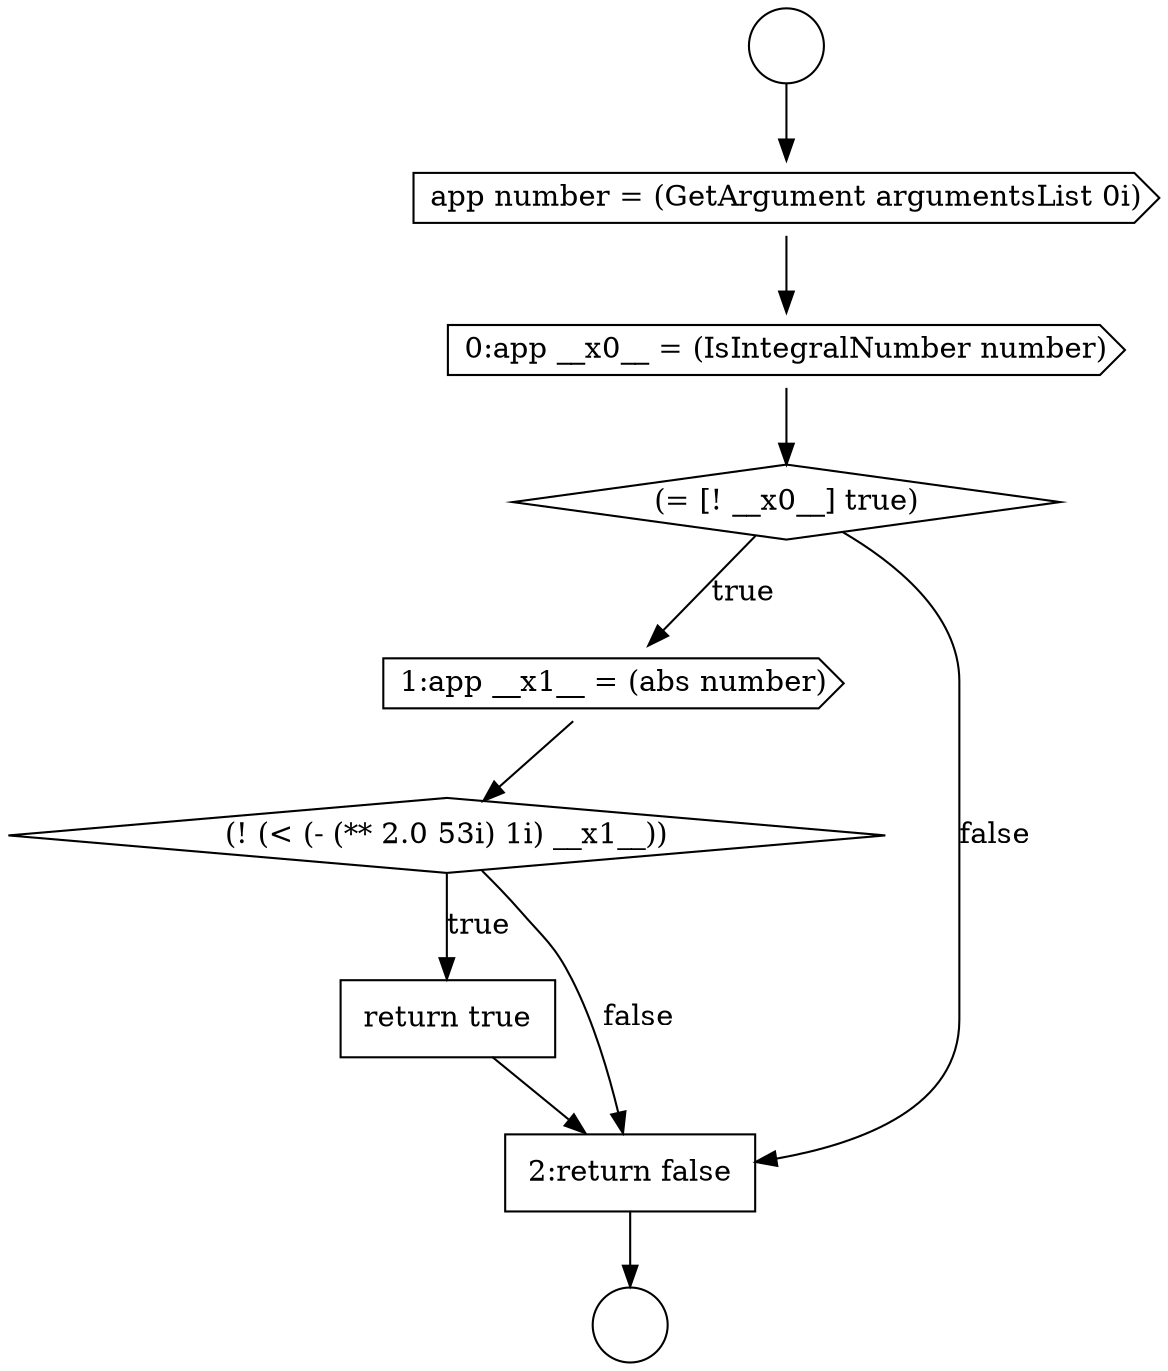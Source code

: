 digraph {
  node12545 [shape=cds, label=<<font color="black">1:app __x1__ = (abs number)</font>> color="black" fillcolor="white" style=filled]
  node12543 [shape=cds, label=<<font color="black">0:app __x0__ = (IsIntegralNumber number)</font>> color="black" fillcolor="white" style=filled]
  node12542 [shape=cds, label=<<font color="black">app number = (GetArgument argumentsList 0i)</font>> color="black" fillcolor="white" style=filled]
  node12546 [shape=diamond, label=<<font color="black">(! (&lt; (- (** 2.0 53i) 1i) __x1__))</font>> color="black" fillcolor="white" style=filled]
  node12541 [shape=circle label=" " color="black" fillcolor="white" style=filled]
  node12547 [shape=none, margin=0, label=<<font color="black">
    <table border="0" cellborder="1" cellspacing="0" cellpadding="10">
      <tr><td align="left">return true</td></tr>
    </table>
  </font>> color="black" fillcolor="white" style=filled]
  node12544 [shape=diamond, label=<<font color="black">(= [! __x0__] true)</font>> color="black" fillcolor="white" style=filled]
  node12540 [shape=circle label=" " color="black" fillcolor="white" style=filled]
  node12548 [shape=none, margin=0, label=<<font color="black">
    <table border="0" cellborder="1" cellspacing="0" cellpadding="10">
      <tr><td align="left">2:return false</td></tr>
    </table>
  </font>> color="black" fillcolor="white" style=filled]
  node12545 -> node12546 [ color="black"]
  node12542 -> node12543 [ color="black"]
  node12543 -> node12544 [ color="black"]
  node12548 -> node12541 [ color="black"]
  node12540 -> node12542 [ color="black"]
  node12547 -> node12548 [ color="black"]
  node12546 -> node12547 [label=<<font color="black">true</font>> color="black"]
  node12546 -> node12548 [label=<<font color="black">false</font>> color="black"]
  node12544 -> node12545 [label=<<font color="black">true</font>> color="black"]
  node12544 -> node12548 [label=<<font color="black">false</font>> color="black"]
}
